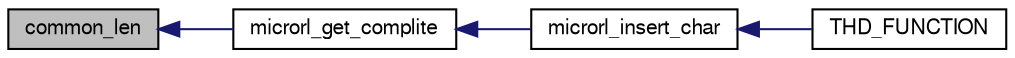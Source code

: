 digraph "common_len"
{
  edge [fontname="FreeSans",fontsize="10",labelfontname="FreeSans",labelfontsize="10"];
  node [fontname="FreeSans",fontsize="10",shape=record];
  rankdir="LR";
  Node1 [label="common_len",height=0.2,width=0.4,color="black", fillcolor="grey75", style="filled", fontcolor="black"];
  Node1 -> Node2 [dir="back",color="midnightblue",fontsize="10",style="solid",fontname="FreeSans"];
  Node2 [label="microrl_get_complite",height=0.2,width=0.4,color="black", fillcolor="white", style="filled",URL="$microrl_8c.html#a769ae7b56a60c48b6251d5f63d3b6da7"];
  Node2 -> Node3 [dir="back",color="midnightblue",fontsize="10",style="solid",fontname="FreeSans"];
  Node3 [label="microrl_insert_char",height=0.2,width=0.4,color="black", fillcolor="white", style="filled",URL="$microrl_8h.html#aa15d938f881d47f53bef3927b0f878d4"];
  Node3 -> Node4 [dir="back",color="midnightblue",fontsize="10",style="solid",fontname="FreeSans"];
  Node4 [label="THD_FUNCTION",height=0.2,width=0.4,color="black", fillcolor="white", style="filled",URL="$group__SHELL.html#ga472381256b3383811839c3b94608f35a",tooltip="Shell thread function. "];
}
